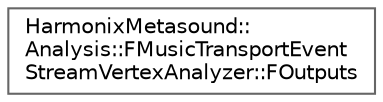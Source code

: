 digraph "Graphical Class Hierarchy"
{
 // INTERACTIVE_SVG=YES
 // LATEX_PDF_SIZE
  bgcolor="transparent";
  edge [fontname=Helvetica,fontsize=10,labelfontname=Helvetica,labelfontsize=10];
  node [fontname=Helvetica,fontsize=10,shape=box,height=0.2,width=0.4];
  rankdir="LR";
  Node0 [id="Node000000",label="HarmonixMetasound::\lAnalysis::FMusicTransportEvent\lStreamVertexAnalyzer::FOutputs",height=0.2,width=0.4,color="grey40", fillcolor="white", style="filled",URL="$d2/d24/structHarmonixMetasound_1_1Analysis_1_1FMusicTransportEventStreamVertexAnalyzer_1_1FOutputs.html",tooltip=" "];
}
